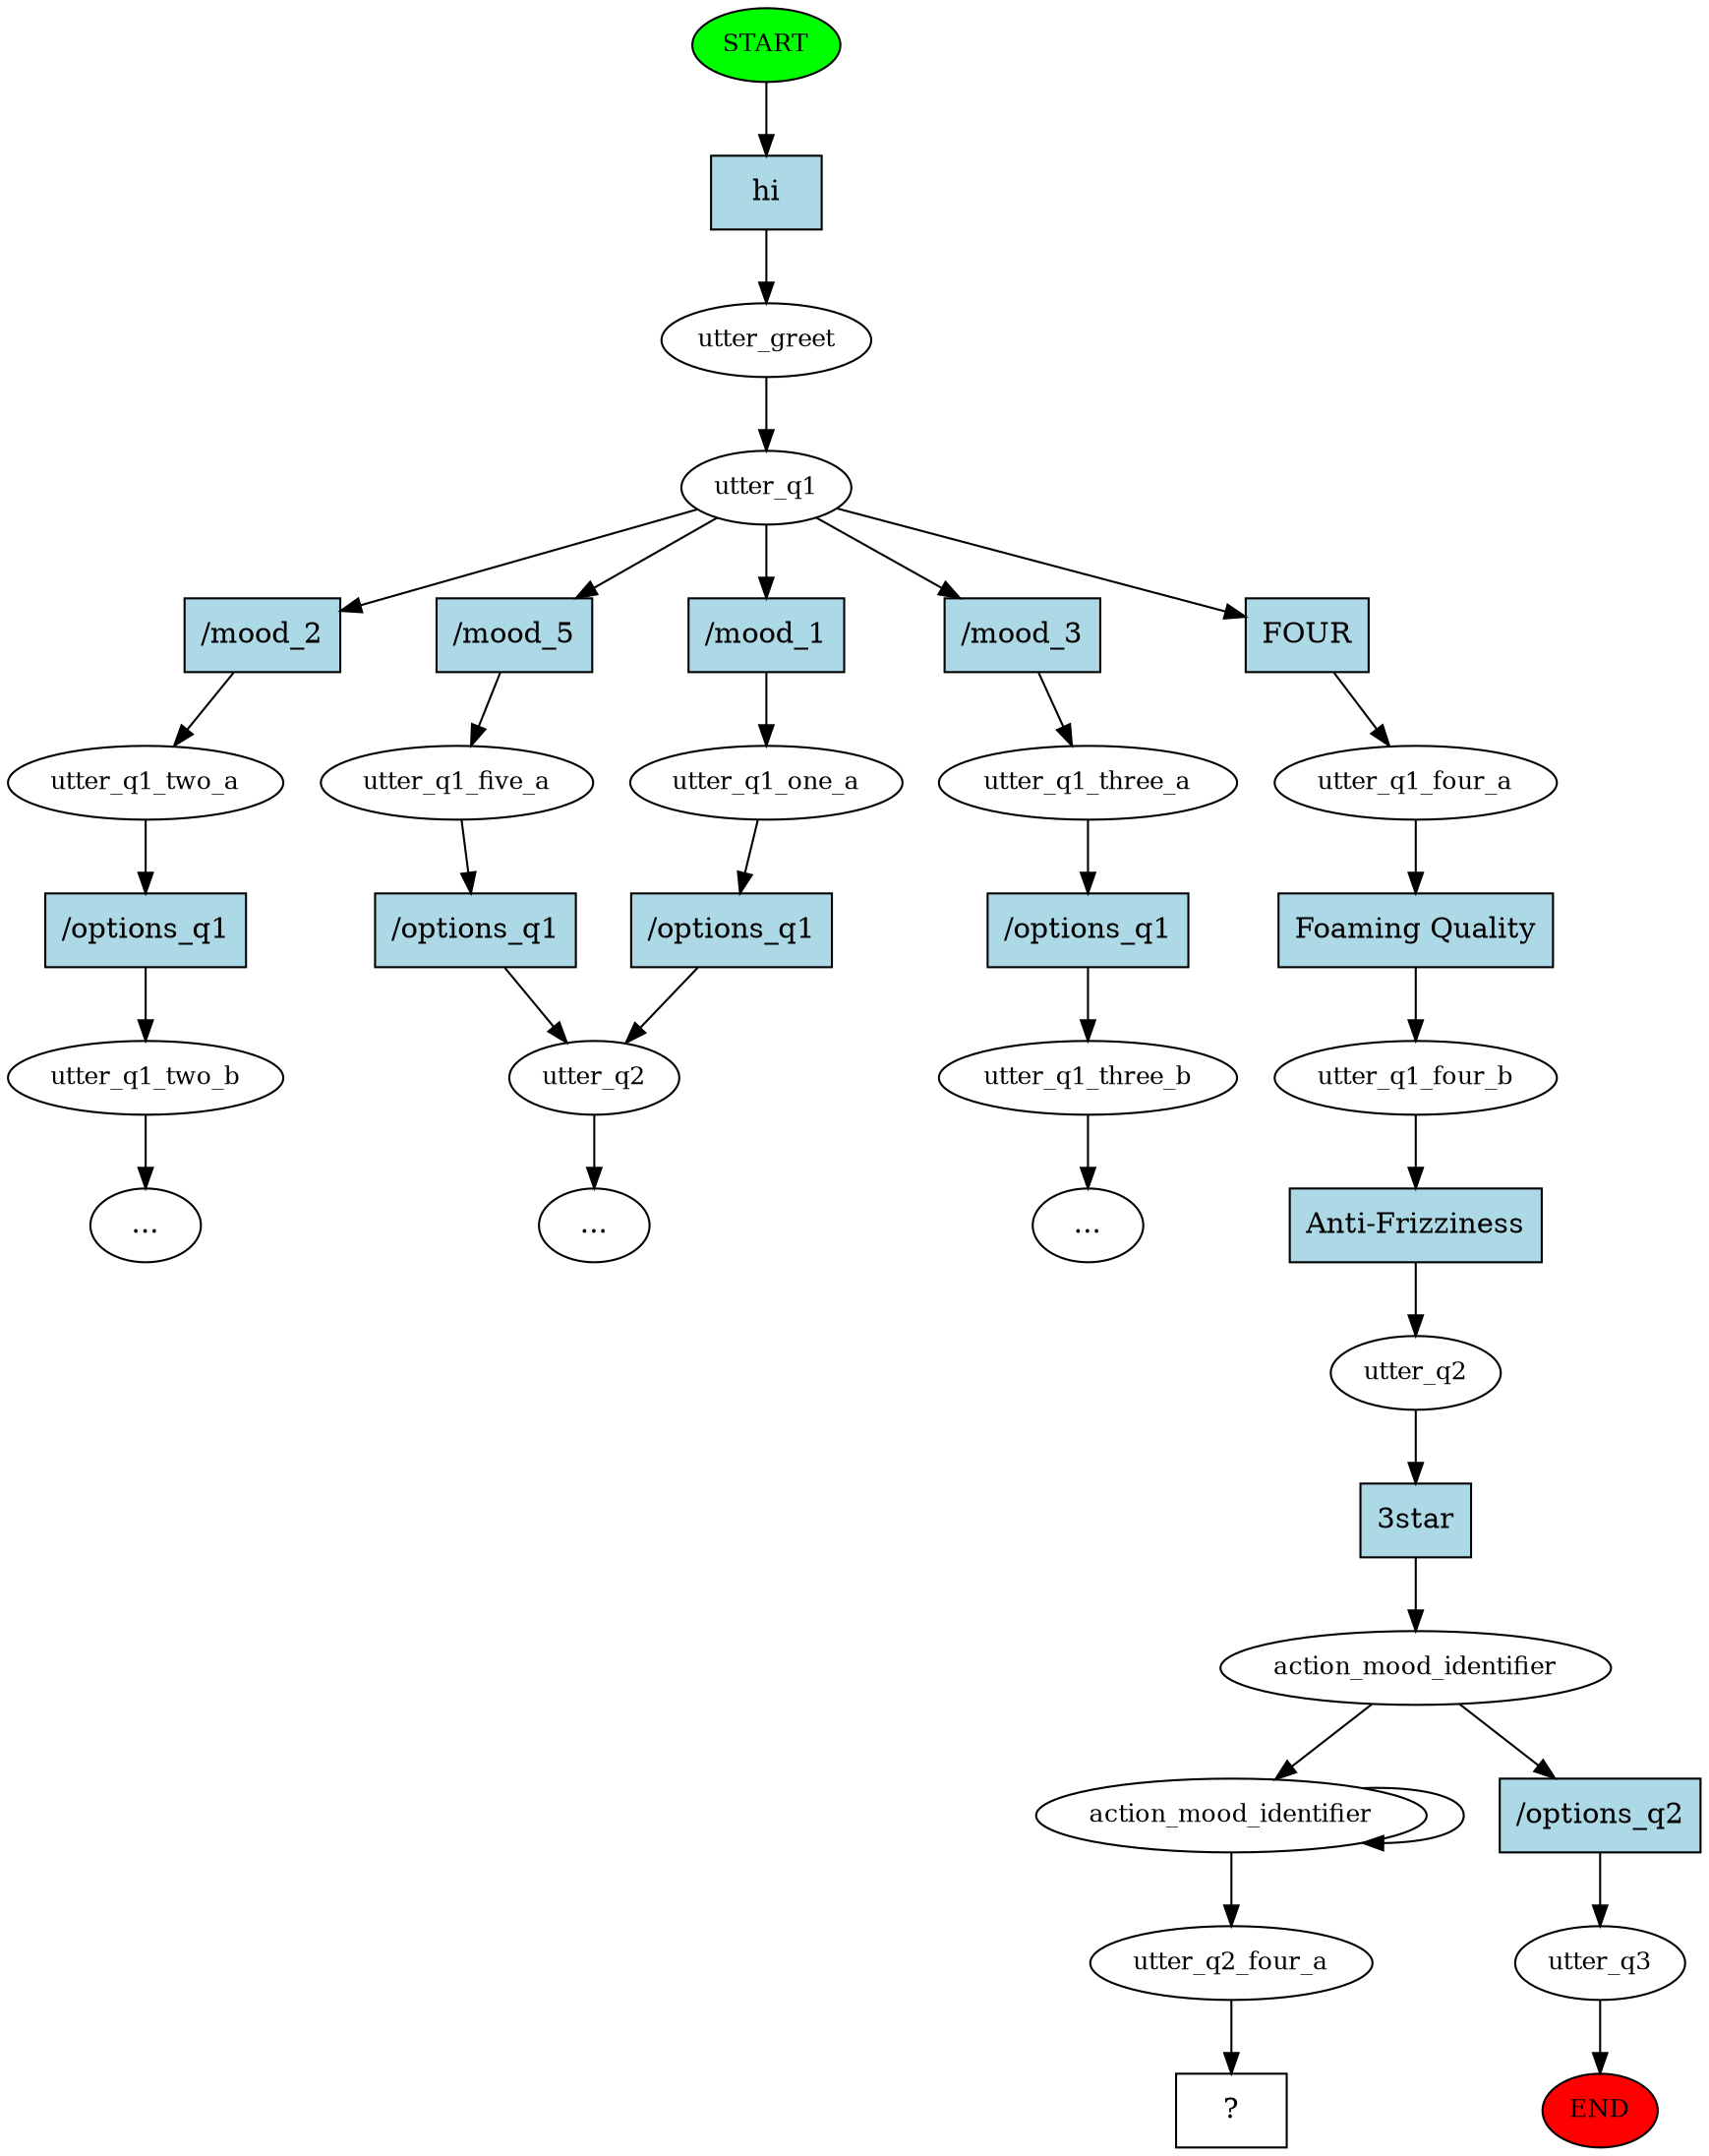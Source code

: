 digraph  {
0 [class="start active", fillcolor=green, fontsize=12, label=START, style=filled];
"-1" [class=end, fillcolor=red, fontsize=12, label=END, style=filled];
1 [class=active, fontsize=12, label=utter_greet];
2 [class=active, fontsize=12, label=utter_q1];
3 [class="", fontsize=12, label=utter_q1_one_a];
4 [class="", fontsize=12, label=utter_q2];
7 [class="", fontsize=12, label=utter_q1_two_a];
8 [class="", fontsize=12, label=utter_q1_two_b];
"-4" [class=ellipsis, label="..."];
11 [class="", fontsize=12, label=utter_q1_three_a];
12 [class="", fontsize=12, label=utter_q1_three_b];
"-5" [class=ellipsis, label="..."];
15 [class=active, fontsize=12, label=utter_q1_four_a];
16 [class=active, fontsize=12, label=utter_q1_four_b];
17 [class=active, fontsize=12, label=utter_q2];
18 [class=active, fontsize=12, label=action_mood_identifier];
19 [class="", fontsize=12, label=utter_q3];
22 [class="", fontsize=12, label=utter_q1_five_a];
"-6" [class=ellipsis, label="..."];
30 [class=active, fontsize=12, label=action_mood_identifier];
32 [class=active, fontsize=12, label=utter_q2_four_a];
33 [class="intent dashed active", label="  ?  ", shape=rect];
34 [class="intent active", fillcolor=lightblue, label=hi, shape=rect, style=filled];
35 [class=intent, fillcolor=lightblue, label="/mood_1", shape=rect, style=filled];
36 [class=intent, fillcolor=lightblue, label="/mood_2", shape=rect, style=filled];
37 [class=intent, fillcolor=lightblue, label="/mood_3", shape=rect, style=filled];
38 [class="intent active", fillcolor=lightblue, label=FOUR, shape=rect, style=filled];
39 [class=intent, fillcolor=lightblue, label="/mood_5", shape=rect, style=filled];
40 [class=intent, fillcolor=lightblue, label="/options_q1", shape=rect, style=filled];
41 [class=intent, fillcolor=lightblue, label="/options_q1", shape=rect, style=filled];
42 [class=intent, fillcolor=lightblue, label="/options_q1", shape=rect, style=filled];
43 [class="intent active", fillcolor=lightblue, label="Foaming Quality", shape=rect, style=filled];
44 [class="intent active", fillcolor=lightblue, label="Anti-Frizziness", shape=rect, style=filled];
45 [class="intent active", fillcolor=lightblue, label="3star", shape=rect, style=filled];
46 [class=intent, fillcolor=lightblue, label="/options_q2", shape=rect, style=filled];
47 [class=intent, fillcolor=lightblue, label="/options_q1", shape=rect, style=filled];
0 -> 34  [class=active, key=0];
1 -> 2  [class=active, key=NONE, label=""];
2 -> 35  [class="", key=0];
2 -> 36  [class="", key=0];
2 -> 37  [class="", key=0];
2 -> 38  [class=active, key=0];
2 -> 39  [class="", key=0];
3 -> 40  [class="", key=0];
4 -> "-6"  [class="", key=NONE, label=""];
7 -> 41  [class="", key=0];
8 -> "-4"  [class="", key=NONE, label=""];
11 -> 42  [class="", key=0];
12 -> "-5"  [class="", key=NONE, label=""];
15 -> 43  [class=active, key=0];
16 -> 44  [class=active, key=0];
17 -> 45  [class=active, key=0];
18 -> 30  [class=active, key=NONE, label=""];
18 -> 46  [class="", key=0];
19 -> "-1"  [class="", key=NONE, label=""];
22 -> 47  [class="", key=0];
30 -> 32  [class=active, key=NONE, label=""];
30 -> 30  [class=active, key=NONE, label=""];
32 -> 33  [class=active, key=NONE, label=""];
34 -> 1  [class=active, key=0];
35 -> 3  [class="", key=0];
36 -> 7  [class="", key=0];
37 -> 11  [class="", key=0];
38 -> 15  [class=active, key=0];
39 -> 22  [class="", key=0];
40 -> 4  [class="", key=0];
41 -> 8  [class="", key=0];
42 -> 12  [class="", key=0];
43 -> 16  [class=active, key=0];
44 -> 17  [class=active, key=0];
45 -> 18  [class=active, key=0];
46 -> 19  [class="", key=0];
47 -> 4  [class="", key=0];
}
